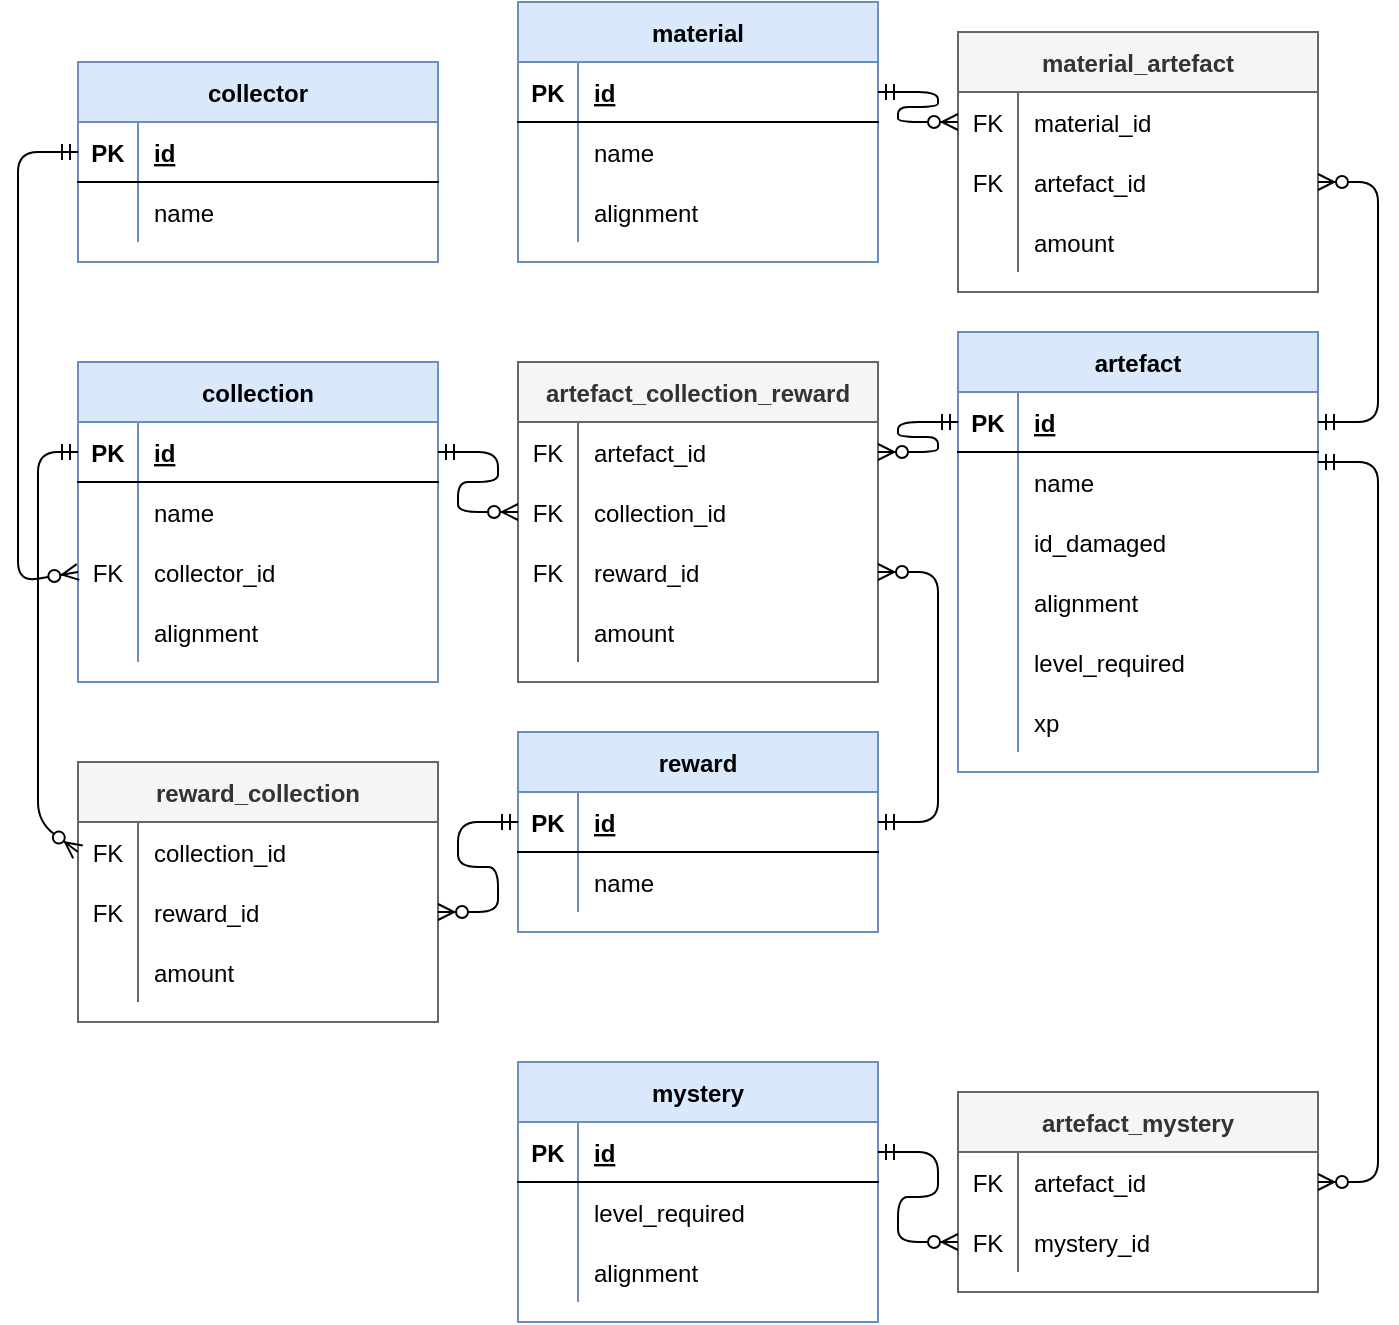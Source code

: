 <mxfile version="14.9.6" type="device"><diagram id="R2lEEEUBdFMjLlhIrx00" name="Page-1"><mxGraphModel dx="838" dy="638" grid="1" gridSize="10" guides="1" tooltips="1" connect="1" arrows="1" fold="1" page="1" pageScale="1" pageWidth="850" pageHeight="1100" math="0" shadow="0" extFonts="Permanent Marker^https://fonts.googleapis.com/css?family=Permanent+Marker"><root><mxCell id="0"/><mxCell id="1" parent="0"/><mxCell id="HinrUHQyk72ZlsqXEbxD-1" value="artefact" style="shape=table;startSize=30;container=1;collapsible=1;childLayout=tableLayout;fixedRows=1;rowLines=0;fontStyle=1;align=center;resizeLast=1;fillColor=#dae8fc;strokeColor=#6c8ebf;" parent="1" vertex="1"><mxGeometry x="480" y="305" width="180" height="220" as="geometry"/></mxCell><mxCell id="HinrUHQyk72ZlsqXEbxD-2" value="" style="shape=partialRectangle;collapsible=0;dropTarget=0;pointerEvents=0;fillColor=none;top=0;left=0;bottom=1;right=0;points=[[0,0.5],[1,0.5]];portConstraint=eastwest;" parent="HinrUHQyk72ZlsqXEbxD-1" vertex="1"><mxGeometry y="30" width="180" height="30" as="geometry"/></mxCell><mxCell id="HinrUHQyk72ZlsqXEbxD-3" value="PK" style="shape=partialRectangle;connectable=0;fillColor=none;top=0;left=0;bottom=0;right=0;fontStyle=1;overflow=hidden;" parent="HinrUHQyk72ZlsqXEbxD-2" vertex="1"><mxGeometry width="30" height="30" as="geometry"/></mxCell><mxCell id="HinrUHQyk72ZlsqXEbxD-4" value="id" style="shape=partialRectangle;connectable=0;fillColor=none;top=0;left=0;bottom=0;right=0;align=left;spacingLeft=6;fontStyle=5;overflow=hidden;" parent="HinrUHQyk72ZlsqXEbxD-2" vertex="1"><mxGeometry x="30" width="150" height="30" as="geometry"/></mxCell><mxCell id="4Q9ij4Tvd1RwikBB1unD-1" value="" style="shape=partialRectangle;collapsible=0;dropTarget=0;pointerEvents=0;fillColor=none;top=0;left=0;bottom=0;right=0;points=[[0,0.5],[1,0.5]];portConstraint=eastwest;" vertex="1" parent="HinrUHQyk72ZlsqXEbxD-1"><mxGeometry y="60" width="180" height="30" as="geometry"/></mxCell><mxCell id="4Q9ij4Tvd1RwikBB1unD-2" value="" style="shape=partialRectangle;connectable=0;fillColor=none;top=0;left=0;bottom=0;right=0;editable=1;overflow=hidden;" vertex="1" parent="4Q9ij4Tvd1RwikBB1unD-1"><mxGeometry width="30" height="30" as="geometry"/></mxCell><mxCell id="4Q9ij4Tvd1RwikBB1unD-3" value="name" style="shape=partialRectangle;connectable=0;fillColor=none;top=0;left=0;bottom=0;right=0;align=left;spacingLeft=6;overflow=hidden;" vertex="1" parent="4Q9ij4Tvd1RwikBB1unD-1"><mxGeometry x="30" width="150" height="30" as="geometry"/></mxCell><mxCell id="HinrUHQyk72ZlsqXEbxD-5" value="" style="shape=partialRectangle;collapsible=0;dropTarget=0;pointerEvents=0;fillColor=none;top=0;left=0;bottom=0;right=0;points=[[0,0.5],[1,0.5]];portConstraint=eastwest;" parent="HinrUHQyk72ZlsqXEbxD-1" vertex="1"><mxGeometry y="90" width="180" height="30" as="geometry"/></mxCell><mxCell id="HinrUHQyk72ZlsqXEbxD-6" value="" style="shape=partialRectangle;connectable=0;fillColor=none;top=0;left=0;bottom=0;right=0;editable=1;overflow=hidden;" parent="HinrUHQyk72ZlsqXEbxD-5" vertex="1"><mxGeometry width="30" height="30" as="geometry"/></mxCell><mxCell id="HinrUHQyk72ZlsqXEbxD-7" value="id_damaged" style="shape=partialRectangle;connectable=0;fillColor=none;top=0;left=0;bottom=0;right=0;align=left;spacingLeft=6;overflow=hidden;" parent="HinrUHQyk72ZlsqXEbxD-5" vertex="1"><mxGeometry x="30" width="150" height="30" as="geometry"/></mxCell><mxCell id="4Q9ij4Tvd1RwikBB1unD-20" value="" style="shape=partialRectangle;collapsible=0;dropTarget=0;pointerEvents=0;fillColor=none;top=0;left=0;bottom=0;right=0;points=[[0,0.5],[1,0.5]];portConstraint=eastwest;" vertex="1" parent="HinrUHQyk72ZlsqXEbxD-1"><mxGeometry y="120" width="180" height="30" as="geometry"/></mxCell><mxCell id="4Q9ij4Tvd1RwikBB1unD-21" value="" style="shape=partialRectangle;connectable=0;fillColor=none;top=0;left=0;bottom=0;right=0;editable=1;overflow=hidden;" vertex="1" parent="4Q9ij4Tvd1RwikBB1unD-20"><mxGeometry width="30" height="30" as="geometry"/></mxCell><mxCell id="4Q9ij4Tvd1RwikBB1unD-22" value="alignment" style="shape=partialRectangle;connectable=0;fillColor=none;top=0;left=0;bottom=0;right=0;align=left;spacingLeft=6;overflow=hidden;" vertex="1" parent="4Q9ij4Tvd1RwikBB1unD-20"><mxGeometry x="30" width="150" height="30" as="geometry"/></mxCell><mxCell id="HinrUHQyk72ZlsqXEbxD-11" value="" style="shape=partialRectangle;collapsible=0;dropTarget=0;pointerEvents=0;fillColor=none;top=0;left=0;bottom=0;right=0;points=[[0,0.5],[1,0.5]];portConstraint=eastwest;" parent="HinrUHQyk72ZlsqXEbxD-1" vertex="1"><mxGeometry y="150" width="180" height="30" as="geometry"/></mxCell><mxCell id="HinrUHQyk72ZlsqXEbxD-12" value="" style="shape=partialRectangle;connectable=0;fillColor=none;top=0;left=0;bottom=0;right=0;editable=1;overflow=hidden;" parent="HinrUHQyk72ZlsqXEbxD-11" vertex="1"><mxGeometry width="30" height="30" as="geometry"/></mxCell><mxCell id="HinrUHQyk72ZlsqXEbxD-13" value="level_required" style="shape=partialRectangle;connectable=0;fillColor=none;top=0;left=0;bottom=0;right=0;align=left;spacingLeft=6;overflow=hidden;" parent="HinrUHQyk72ZlsqXEbxD-11" vertex="1"><mxGeometry x="30" width="150" height="30" as="geometry"/></mxCell><mxCell id="HinrUHQyk72ZlsqXEbxD-167" value="" style="shape=partialRectangle;collapsible=0;dropTarget=0;pointerEvents=0;fillColor=none;top=0;left=0;bottom=0;right=0;points=[[0,0.5],[1,0.5]];portConstraint=eastwest;" parent="HinrUHQyk72ZlsqXEbxD-1" vertex="1"><mxGeometry y="180" width="180" height="30" as="geometry"/></mxCell><mxCell id="HinrUHQyk72ZlsqXEbxD-168" value="" style="shape=partialRectangle;connectable=0;fillColor=none;top=0;left=0;bottom=0;right=0;editable=1;overflow=hidden;" parent="HinrUHQyk72ZlsqXEbxD-167" vertex="1"><mxGeometry width="30" height="30" as="geometry"/></mxCell><mxCell id="HinrUHQyk72ZlsqXEbxD-169" value="xp" style="shape=partialRectangle;connectable=0;fillColor=none;top=0;left=0;bottom=0;right=0;align=left;spacingLeft=6;overflow=hidden;" parent="HinrUHQyk72ZlsqXEbxD-167" vertex="1"><mxGeometry x="30" width="150" height="30" as="geometry"/></mxCell><mxCell id="HinrUHQyk72ZlsqXEbxD-14" value="material" style="shape=table;startSize=30;container=1;collapsible=1;childLayout=tableLayout;fixedRows=1;rowLines=0;fontStyle=1;align=center;resizeLast=1;fillColor=#dae8fc;strokeColor=#6c8ebf;" parent="1" vertex="1"><mxGeometry x="260" y="140" width="180" height="130" as="geometry"/></mxCell><mxCell id="HinrUHQyk72ZlsqXEbxD-15" value="" style="shape=partialRectangle;collapsible=0;dropTarget=0;pointerEvents=0;fillColor=none;top=0;left=0;bottom=1;right=0;points=[[0,0.5],[1,0.5]];portConstraint=eastwest;" parent="HinrUHQyk72ZlsqXEbxD-14" vertex="1"><mxGeometry y="30" width="180" height="30" as="geometry"/></mxCell><mxCell id="HinrUHQyk72ZlsqXEbxD-16" value="PK" style="shape=partialRectangle;connectable=0;fillColor=none;top=0;left=0;bottom=0;right=0;fontStyle=1;overflow=hidden;" parent="HinrUHQyk72ZlsqXEbxD-15" vertex="1"><mxGeometry width="30" height="30" as="geometry"/></mxCell><mxCell id="HinrUHQyk72ZlsqXEbxD-17" value="id" style="shape=partialRectangle;connectable=0;fillColor=none;top=0;left=0;bottom=0;right=0;align=left;spacingLeft=6;fontStyle=5;overflow=hidden;" parent="HinrUHQyk72ZlsqXEbxD-15" vertex="1"><mxGeometry x="30" width="150" height="30" as="geometry"/></mxCell><mxCell id="HinrUHQyk72ZlsqXEbxD-53" value="" style="shape=partialRectangle;collapsible=0;dropTarget=0;pointerEvents=0;fillColor=none;top=0;left=0;bottom=0;right=0;points=[[0,0.5],[1,0.5]];portConstraint=eastwest;" parent="HinrUHQyk72ZlsqXEbxD-14" vertex="1"><mxGeometry y="60" width="180" height="30" as="geometry"/></mxCell><mxCell id="HinrUHQyk72ZlsqXEbxD-54" value="" style="shape=partialRectangle;connectable=0;fillColor=none;top=0;left=0;bottom=0;right=0;editable=1;overflow=hidden;" parent="HinrUHQyk72ZlsqXEbxD-53" vertex="1"><mxGeometry width="30" height="30" as="geometry"/></mxCell><mxCell id="HinrUHQyk72ZlsqXEbxD-55" value="name" style="shape=partialRectangle;connectable=0;fillColor=none;top=0;left=0;bottom=0;right=0;align=left;spacingLeft=6;overflow=hidden;" parent="HinrUHQyk72ZlsqXEbxD-53" vertex="1"><mxGeometry x="30" width="150" height="30" as="geometry"/></mxCell><mxCell id="HinrUHQyk72ZlsqXEbxD-21" value="" style="shape=partialRectangle;collapsible=0;dropTarget=0;pointerEvents=0;fillColor=none;top=0;left=0;bottom=0;right=0;points=[[0,0.5],[1,0.5]];portConstraint=eastwest;" parent="HinrUHQyk72ZlsqXEbxD-14" vertex="1"><mxGeometry y="90" width="180" height="30" as="geometry"/></mxCell><mxCell id="HinrUHQyk72ZlsqXEbxD-22" value="" style="shape=partialRectangle;connectable=0;fillColor=none;top=0;left=0;bottom=0;right=0;editable=1;overflow=hidden;" parent="HinrUHQyk72ZlsqXEbxD-21" vertex="1"><mxGeometry width="30" height="30" as="geometry"/></mxCell><mxCell id="HinrUHQyk72ZlsqXEbxD-23" value="alignment" style="shape=partialRectangle;connectable=0;fillColor=none;top=0;left=0;bottom=0;right=0;align=left;spacingLeft=6;overflow=hidden;" parent="HinrUHQyk72ZlsqXEbxD-21" vertex="1"><mxGeometry x="30" width="150" height="30" as="geometry"/></mxCell><mxCell id="HinrUHQyk72ZlsqXEbxD-27" value="collector" style="shape=table;startSize=30;container=1;collapsible=1;childLayout=tableLayout;fixedRows=1;rowLines=0;fontStyle=1;align=center;resizeLast=1;fillColor=#dae8fc;strokeColor=#6c8ebf;" parent="1" vertex="1"><mxGeometry x="40" y="170" width="180" height="100" as="geometry"/></mxCell><mxCell id="HinrUHQyk72ZlsqXEbxD-28" value="" style="shape=partialRectangle;collapsible=0;dropTarget=0;pointerEvents=0;fillColor=none;top=0;left=0;bottom=1;right=0;points=[[0,0.5],[1,0.5]];portConstraint=eastwest;" parent="HinrUHQyk72ZlsqXEbxD-27" vertex="1"><mxGeometry y="30" width="180" height="30" as="geometry"/></mxCell><mxCell id="HinrUHQyk72ZlsqXEbxD-29" value="PK" style="shape=partialRectangle;connectable=0;fillColor=none;top=0;left=0;bottom=0;right=0;fontStyle=1;overflow=hidden;" parent="HinrUHQyk72ZlsqXEbxD-28" vertex="1"><mxGeometry width="30" height="30" as="geometry"/></mxCell><mxCell id="HinrUHQyk72ZlsqXEbxD-30" value="id" style="shape=partialRectangle;connectable=0;fillColor=none;top=0;left=0;bottom=0;right=0;align=left;spacingLeft=6;fontStyle=5;overflow=hidden;" parent="HinrUHQyk72ZlsqXEbxD-28" vertex="1"><mxGeometry x="30" width="150" height="30" as="geometry"/></mxCell><mxCell id="4Q9ij4Tvd1RwikBB1unD-4" value="" style="shape=partialRectangle;collapsible=0;dropTarget=0;pointerEvents=0;fillColor=none;top=0;left=0;bottom=0;right=0;points=[[0,0.5],[1,0.5]];portConstraint=eastwest;" vertex="1" parent="HinrUHQyk72ZlsqXEbxD-27"><mxGeometry y="60" width="180" height="30" as="geometry"/></mxCell><mxCell id="4Q9ij4Tvd1RwikBB1unD-5" value="" style="shape=partialRectangle;connectable=0;fillColor=none;top=0;left=0;bottom=0;right=0;editable=1;overflow=hidden;" vertex="1" parent="4Q9ij4Tvd1RwikBB1unD-4"><mxGeometry width="30" height="30" as="geometry"/></mxCell><mxCell id="4Q9ij4Tvd1RwikBB1unD-6" value="name" style="shape=partialRectangle;connectable=0;fillColor=none;top=0;left=0;bottom=0;right=0;align=left;spacingLeft=6;overflow=hidden;" vertex="1" parent="4Q9ij4Tvd1RwikBB1unD-4"><mxGeometry x="30" width="150" height="30" as="geometry"/></mxCell><mxCell id="HinrUHQyk72ZlsqXEbxD-40" value="collection" style="shape=table;startSize=30;container=1;collapsible=1;childLayout=tableLayout;fixedRows=1;rowLines=0;fontStyle=1;align=center;resizeLast=1;fillColor=#dae8fc;strokeColor=#6c8ebf;" parent="1" vertex="1"><mxGeometry x="40" y="320" width="180" height="160" as="geometry"/></mxCell><mxCell id="HinrUHQyk72ZlsqXEbxD-41" value="" style="shape=partialRectangle;collapsible=0;dropTarget=0;pointerEvents=0;fillColor=none;top=0;left=0;bottom=1;right=0;points=[[0,0.5],[1,0.5]];portConstraint=eastwest;" parent="HinrUHQyk72ZlsqXEbxD-40" vertex="1"><mxGeometry y="30" width="180" height="30" as="geometry"/></mxCell><mxCell id="HinrUHQyk72ZlsqXEbxD-42" value="PK" style="shape=partialRectangle;connectable=0;fillColor=none;top=0;left=0;bottom=0;right=0;fontStyle=1;overflow=hidden;" parent="HinrUHQyk72ZlsqXEbxD-41" vertex="1"><mxGeometry width="30" height="30" as="geometry"/></mxCell><mxCell id="HinrUHQyk72ZlsqXEbxD-43" value="id" style="shape=partialRectangle;connectable=0;fillColor=none;top=0;left=0;bottom=0;right=0;align=left;spacingLeft=6;fontStyle=5;overflow=hidden;" parent="HinrUHQyk72ZlsqXEbxD-41" vertex="1"><mxGeometry x="30" width="150" height="30" as="geometry"/></mxCell><mxCell id="4Q9ij4Tvd1RwikBB1unD-7" value="" style="shape=partialRectangle;collapsible=0;dropTarget=0;pointerEvents=0;fillColor=none;top=0;left=0;bottom=0;right=0;points=[[0,0.5],[1,0.5]];portConstraint=eastwest;" vertex="1" parent="HinrUHQyk72ZlsqXEbxD-40"><mxGeometry y="60" width="180" height="30" as="geometry"/></mxCell><mxCell id="4Q9ij4Tvd1RwikBB1unD-8" value="" style="shape=partialRectangle;connectable=0;fillColor=none;top=0;left=0;bottom=0;right=0;editable=1;overflow=hidden;" vertex="1" parent="4Q9ij4Tvd1RwikBB1unD-7"><mxGeometry width="30" height="30" as="geometry"/></mxCell><mxCell id="4Q9ij4Tvd1RwikBB1unD-9" value="name" style="shape=partialRectangle;connectable=0;fillColor=none;top=0;left=0;bottom=0;right=0;align=left;spacingLeft=6;overflow=hidden;" vertex="1" parent="4Q9ij4Tvd1RwikBB1unD-7"><mxGeometry x="30" width="150" height="30" as="geometry"/></mxCell><mxCell id="HinrUHQyk72ZlsqXEbxD-44" value="" style="shape=partialRectangle;collapsible=0;dropTarget=0;pointerEvents=0;fillColor=none;top=0;left=0;bottom=0;right=0;points=[[0,0.5],[1,0.5]];portConstraint=eastwest;" parent="HinrUHQyk72ZlsqXEbxD-40" vertex="1"><mxGeometry y="90" width="180" height="30" as="geometry"/></mxCell><mxCell id="HinrUHQyk72ZlsqXEbxD-45" value="FK" style="shape=partialRectangle;connectable=0;fillColor=none;top=0;left=0;bottom=0;right=0;editable=1;overflow=hidden;" parent="HinrUHQyk72ZlsqXEbxD-44" vertex="1"><mxGeometry width="30" height="30" as="geometry"/></mxCell><mxCell id="HinrUHQyk72ZlsqXEbxD-46" value="collector_id" style="shape=partialRectangle;connectable=0;fillColor=none;top=0;left=0;bottom=0;right=0;align=left;spacingLeft=6;overflow=hidden;" parent="HinrUHQyk72ZlsqXEbxD-44" vertex="1"><mxGeometry x="30" width="150" height="30" as="geometry"/></mxCell><mxCell id="HinrUHQyk72ZlsqXEbxD-72" value="" style="shape=partialRectangle;collapsible=0;dropTarget=0;pointerEvents=0;fillColor=none;top=0;left=0;bottom=0;right=0;points=[[0,0.5],[1,0.5]];portConstraint=eastwest;" parent="HinrUHQyk72ZlsqXEbxD-40" vertex="1"><mxGeometry y="120" width="180" height="30" as="geometry"/></mxCell><mxCell id="HinrUHQyk72ZlsqXEbxD-73" value="" style="shape=partialRectangle;connectable=0;fillColor=none;top=0;left=0;bottom=0;right=0;editable=1;overflow=hidden;" parent="HinrUHQyk72ZlsqXEbxD-72" vertex="1"><mxGeometry width="30" height="30" as="geometry"/></mxCell><mxCell id="HinrUHQyk72ZlsqXEbxD-74" value="alignment" style="shape=partialRectangle;connectable=0;fillColor=none;top=0;left=0;bottom=0;right=0;align=left;spacingLeft=6;overflow=hidden;" parent="HinrUHQyk72ZlsqXEbxD-72" vertex="1"><mxGeometry x="30" width="150" height="30" as="geometry"/></mxCell><mxCell id="HinrUHQyk72ZlsqXEbxD-56" value="reward" style="shape=table;startSize=30;container=1;collapsible=1;childLayout=tableLayout;fixedRows=1;rowLines=0;fontStyle=1;align=center;resizeLast=1;fillColor=#dae8fc;strokeColor=#6c8ebf;" parent="1" vertex="1"><mxGeometry x="260" y="505" width="180" height="100" as="geometry"/></mxCell><mxCell id="HinrUHQyk72ZlsqXEbxD-57" value="" style="shape=partialRectangle;collapsible=0;dropTarget=0;pointerEvents=0;fillColor=none;top=0;left=0;bottom=1;right=0;points=[[0,0.5],[1,0.5]];portConstraint=eastwest;" parent="HinrUHQyk72ZlsqXEbxD-56" vertex="1"><mxGeometry y="30" width="180" height="30" as="geometry"/></mxCell><mxCell id="HinrUHQyk72ZlsqXEbxD-58" value="PK" style="shape=partialRectangle;connectable=0;fillColor=none;top=0;left=0;bottom=0;right=0;fontStyle=1;overflow=hidden;" parent="HinrUHQyk72ZlsqXEbxD-57" vertex="1"><mxGeometry width="30" height="30" as="geometry"/></mxCell><mxCell id="HinrUHQyk72ZlsqXEbxD-59" value="id" style="shape=partialRectangle;connectable=0;fillColor=none;top=0;left=0;bottom=0;right=0;align=left;spacingLeft=6;fontStyle=5;overflow=hidden;" parent="HinrUHQyk72ZlsqXEbxD-57" vertex="1"><mxGeometry x="30" width="150" height="30" as="geometry"/></mxCell><mxCell id="HinrUHQyk72ZlsqXEbxD-60" value="" style="shape=partialRectangle;collapsible=0;dropTarget=0;pointerEvents=0;fillColor=none;top=0;left=0;bottom=0;right=0;points=[[0,0.5],[1,0.5]];portConstraint=eastwest;" parent="HinrUHQyk72ZlsqXEbxD-56" vertex="1"><mxGeometry y="60" width="180" height="30" as="geometry"/></mxCell><mxCell id="HinrUHQyk72ZlsqXEbxD-61" value="" style="shape=partialRectangle;connectable=0;fillColor=none;top=0;left=0;bottom=0;right=0;editable=1;overflow=hidden;" parent="HinrUHQyk72ZlsqXEbxD-60" vertex="1"><mxGeometry width="30" height="30" as="geometry"/></mxCell><mxCell id="HinrUHQyk72ZlsqXEbxD-62" value="name" style="shape=partialRectangle;connectable=0;fillColor=none;top=0;left=0;bottom=0;right=0;align=left;spacingLeft=6;overflow=hidden;" parent="HinrUHQyk72ZlsqXEbxD-60" vertex="1"><mxGeometry x="30" width="150" height="30" as="geometry"/></mxCell><mxCell id="HinrUHQyk72ZlsqXEbxD-75" value="mystery" style="shape=table;startSize=30;container=1;collapsible=1;childLayout=tableLayout;fixedRows=1;rowLines=0;fontStyle=1;align=center;resizeLast=1;fillColor=#dae8fc;strokeColor=#6c8ebf;" parent="1" vertex="1"><mxGeometry x="260" y="670" width="180" height="130" as="geometry"/></mxCell><mxCell id="HinrUHQyk72ZlsqXEbxD-76" value="" style="shape=partialRectangle;collapsible=0;dropTarget=0;pointerEvents=0;fillColor=none;top=0;left=0;bottom=1;right=0;points=[[0,0.5],[1,0.5]];portConstraint=eastwest;" parent="HinrUHQyk72ZlsqXEbxD-75" vertex="1"><mxGeometry y="30" width="180" height="30" as="geometry"/></mxCell><mxCell id="HinrUHQyk72ZlsqXEbxD-77" value="PK" style="shape=partialRectangle;connectable=0;fillColor=none;top=0;left=0;bottom=0;right=0;fontStyle=1;overflow=hidden;" parent="HinrUHQyk72ZlsqXEbxD-76" vertex="1"><mxGeometry width="30" height="30" as="geometry"/></mxCell><mxCell id="HinrUHQyk72ZlsqXEbxD-78" value="id" style="shape=partialRectangle;connectable=0;fillColor=none;top=0;left=0;bottom=0;right=0;align=left;spacingLeft=6;fontStyle=5;overflow=hidden;" parent="HinrUHQyk72ZlsqXEbxD-76" vertex="1"><mxGeometry x="30" width="150" height="30" as="geometry"/></mxCell><mxCell id="HinrUHQyk72ZlsqXEbxD-79" value="" style="shape=partialRectangle;collapsible=0;dropTarget=0;pointerEvents=0;fillColor=none;top=0;left=0;bottom=0;right=0;points=[[0,0.5],[1,0.5]];portConstraint=eastwest;" parent="HinrUHQyk72ZlsqXEbxD-75" vertex="1"><mxGeometry y="60" width="180" height="30" as="geometry"/></mxCell><mxCell id="HinrUHQyk72ZlsqXEbxD-80" value="" style="shape=partialRectangle;connectable=0;fillColor=none;top=0;left=0;bottom=0;right=0;editable=1;overflow=hidden;" parent="HinrUHQyk72ZlsqXEbxD-79" vertex="1"><mxGeometry width="30" height="30" as="geometry"/></mxCell><mxCell id="HinrUHQyk72ZlsqXEbxD-81" value="level_required" style="shape=partialRectangle;connectable=0;fillColor=none;top=0;left=0;bottom=0;right=0;align=left;spacingLeft=6;overflow=hidden;" parent="HinrUHQyk72ZlsqXEbxD-79" vertex="1"><mxGeometry x="30" width="150" height="30" as="geometry"/></mxCell><mxCell id="HinrUHQyk72ZlsqXEbxD-82" value="" style="shape=partialRectangle;collapsible=0;dropTarget=0;pointerEvents=0;fillColor=none;top=0;left=0;bottom=0;right=0;points=[[0,0.5],[1,0.5]];portConstraint=eastwest;" parent="HinrUHQyk72ZlsqXEbxD-75" vertex="1"><mxGeometry y="90" width="180" height="30" as="geometry"/></mxCell><mxCell id="HinrUHQyk72ZlsqXEbxD-83" value="" style="shape=partialRectangle;connectable=0;fillColor=none;top=0;left=0;bottom=0;right=0;editable=1;overflow=hidden;" parent="HinrUHQyk72ZlsqXEbxD-82" vertex="1"><mxGeometry width="30" height="30" as="geometry"/></mxCell><mxCell id="HinrUHQyk72ZlsqXEbxD-84" value="alignment" style="shape=partialRectangle;connectable=0;fillColor=none;top=0;left=0;bottom=0;right=0;align=left;spacingLeft=6;overflow=hidden;" parent="HinrUHQyk72ZlsqXEbxD-82" vertex="1"><mxGeometry x="30" width="150" height="30" as="geometry"/></mxCell><mxCell id="HinrUHQyk72ZlsqXEbxD-118" value="reward_collection" style="shape=table;startSize=30;container=1;collapsible=1;childLayout=tableLayout;fixedRows=1;rowLines=0;fontStyle=1;align=center;resizeLast=1;fillColor=#f5f5f5;strokeColor=#666666;fontColor=#333333;" parent="1" vertex="1"><mxGeometry x="40" y="520" width="180" height="130" as="geometry"/></mxCell><mxCell id="HinrUHQyk72ZlsqXEbxD-122" value="" style="shape=partialRectangle;collapsible=0;dropTarget=0;pointerEvents=0;fillColor=none;top=0;left=0;bottom=0;right=0;points=[[0,0.5],[1,0.5]];portConstraint=eastwest;" parent="HinrUHQyk72ZlsqXEbxD-118" vertex="1"><mxGeometry y="30" width="180" height="30" as="geometry"/></mxCell><mxCell id="HinrUHQyk72ZlsqXEbxD-123" value="FK" style="shape=partialRectangle;connectable=0;fillColor=none;top=0;left=0;bottom=0;right=0;editable=1;overflow=hidden;" parent="HinrUHQyk72ZlsqXEbxD-122" vertex="1"><mxGeometry width="30" height="30" as="geometry"/></mxCell><mxCell id="HinrUHQyk72ZlsqXEbxD-124" value="collection_id" style="shape=partialRectangle;connectable=0;fillColor=none;top=0;left=0;bottom=0;right=0;align=left;spacingLeft=6;overflow=hidden;" parent="HinrUHQyk72ZlsqXEbxD-122" vertex="1"><mxGeometry x="30" width="150" height="30" as="geometry"/></mxCell><mxCell id="HinrUHQyk72ZlsqXEbxD-125" value="" style="shape=partialRectangle;collapsible=0;dropTarget=0;pointerEvents=0;fillColor=none;top=0;left=0;bottom=0;right=0;points=[[0,0.5],[1,0.5]];portConstraint=eastwest;" parent="HinrUHQyk72ZlsqXEbxD-118" vertex="1"><mxGeometry y="60" width="180" height="30" as="geometry"/></mxCell><mxCell id="HinrUHQyk72ZlsqXEbxD-126" value="FK" style="shape=partialRectangle;connectable=0;fillColor=none;top=0;left=0;bottom=0;right=0;editable=1;overflow=hidden;" parent="HinrUHQyk72ZlsqXEbxD-125" vertex="1"><mxGeometry width="30" height="30" as="geometry"/></mxCell><mxCell id="HinrUHQyk72ZlsqXEbxD-127" value="reward_id" style="shape=partialRectangle;connectable=0;fillColor=none;top=0;left=0;bottom=0;right=0;align=left;spacingLeft=6;overflow=hidden;" parent="HinrUHQyk72ZlsqXEbxD-125" vertex="1"><mxGeometry x="30" width="150" height="30" as="geometry"/></mxCell><mxCell id="HinrUHQyk72ZlsqXEbxD-183" value="" style="shape=partialRectangle;collapsible=0;dropTarget=0;pointerEvents=0;fillColor=none;top=0;left=0;bottom=0;right=0;points=[[0,0.5],[1,0.5]];portConstraint=eastwest;" parent="HinrUHQyk72ZlsqXEbxD-118" vertex="1"><mxGeometry y="90" width="180" height="30" as="geometry"/></mxCell><mxCell id="HinrUHQyk72ZlsqXEbxD-184" value="" style="shape=partialRectangle;connectable=0;fillColor=none;top=0;left=0;bottom=0;right=0;editable=1;overflow=hidden;" parent="HinrUHQyk72ZlsqXEbxD-183" vertex="1"><mxGeometry width="30" height="30" as="geometry"/></mxCell><mxCell id="HinrUHQyk72ZlsqXEbxD-185" value="amount" style="shape=partialRectangle;connectable=0;fillColor=none;top=0;left=0;bottom=0;right=0;align=left;spacingLeft=6;overflow=hidden;" parent="HinrUHQyk72ZlsqXEbxD-183" vertex="1"><mxGeometry x="30" width="150" height="30" as="geometry"/></mxCell><mxCell id="HinrUHQyk72ZlsqXEbxD-144" value="material_artefact" style="shape=table;startSize=30;container=1;collapsible=1;childLayout=tableLayout;fixedRows=1;rowLines=0;fontStyle=1;align=center;resizeLast=1;fillColor=#f5f5f5;strokeColor=#666666;fontColor=#333333;" parent="1" vertex="1"><mxGeometry x="480" y="155" width="180" height="130" as="geometry"/></mxCell><mxCell id="HinrUHQyk72ZlsqXEbxD-145" value="" style="shape=partialRectangle;collapsible=0;dropTarget=0;pointerEvents=0;fillColor=none;top=0;left=0;bottom=0;right=0;points=[[0,0.5],[1,0.5]];portConstraint=eastwest;" parent="HinrUHQyk72ZlsqXEbxD-144" vertex="1"><mxGeometry y="30" width="180" height="30" as="geometry"/></mxCell><mxCell id="HinrUHQyk72ZlsqXEbxD-146" value="FK" style="shape=partialRectangle;connectable=0;fillColor=none;top=0;left=0;bottom=0;right=0;editable=1;overflow=hidden;" parent="HinrUHQyk72ZlsqXEbxD-145" vertex="1"><mxGeometry width="30" height="30" as="geometry"/></mxCell><mxCell id="HinrUHQyk72ZlsqXEbxD-147" value="material_id" style="shape=partialRectangle;connectable=0;fillColor=none;top=0;left=0;bottom=0;right=0;align=left;spacingLeft=6;overflow=hidden;" parent="HinrUHQyk72ZlsqXEbxD-145" vertex="1"><mxGeometry x="30" width="150" height="30" as="geometry"/></mxCell><mxCell id="HinrUHQyk72ZlsqXEbxD-148" value="" style="shape=partialRectangle;collapsible=0;dropTarget=0;pointerEvents=0;fillColor=none;top=0;left=0;bottom=0;right=0;points=[[0,0.5],[1,0.5]];portConstraint=eastwest;" parent="HinrUHQyk72ZlsqXEbxD-144" vertex="1"><mxGeometry y="60" width="180" height="30" as="geometry"/></mxCell><mxCell id="HinrUHQyk72ZlsqXEbxD-149" value="FK" style="shape=partialRectangle;connectable=0;fillColor=none;top=0;left=0;bottom=0;right=0;editable=1;overflow=hidden;" parent="HinrUHQyk72ZlsqXEbxD-148" vertex="1"><mxGeometry width="30" height="30" as="geometry"/></mxCell><mxCell id="HinrUHQyk72ZlsqXEbxD-150" value="artefact_id" style="shape=partialRectangle;connectable=0;fillColor=none;top=0;left=0;bottom=0;right=0;align=left;spacingLeft=6;overflow=hidden;" parent="HinrUHQyk72ZlsqXEbxD-148" vertex="1"><mxGeometry x="30" width="150" height="30" as="geometry"/></mxCell><mxCell id="HinrUHQyk72ZlsqXEbxD-180" value="" style="shape=partialRectangle;collapsible=0;dropTarget=0;pointerEvents=0;fillColor=none;top=0;left=0;bottom=0;right=0;points=[[0,0.5],[1,0.5]];portConstraint=eastwest;" parent="HinrUHQyk72ZlsqXEbxD-144" vertex="1"><mxGeometry y="90" width="180" height="30" as="geometry"/></mxCell><mxCell id="HinrUHQyk72ZlsqXEbxD-181" value="" style="shape=partialRectangle;connectable=0;fillColor=none;top=0;left=0;bottom=0;right=0;editable=1;overflow=hidden;" parent="HinrUHQyk72ZlsqXEbxD-180" vertex="1"><mxGeometry width="30" height="30" as="geometry"/></mxCell><mxCell id="HinrUHQyk72ZlsqXEbxD-182" value="amount" style="shape=partialRectangle;connectable=0;fillColor=none;top=0;left=0;bottom=0;right=0;align=left;spacingLeft=6;overflow=hidden;" parent="HinrUHQyk72ZlsqXEbxD-180" vertex="1"><mxGeometry x="30" width="150" height="30" as="geometry"/></mxCell><mxCell id="HinrUHQyk72ZlsqXEbxD-151" value="" style="edgeStyle=entityRelationEdgeStyle;fontSize=12;html=1;endArrow=ERzeroToMany;startArrow=ERmandOne;exitX=1;exitY=0.5;exitDx=0;exitDy=0;" parent="1" source="HinrUHQyk72ZlsqXEbxD-15" target="HinrUHQyk72ZlsqXEbxD-145" edge="1"><mxGeometry width="100" height="100" relative="1" as="geometry"><mxPoint x="740" y="350" as="sourcePoint"/><mxPoint x="840" y="250" as="targetPoint"/></mxGeometry></mxCell><mxCell id="HinrUHQyk72ZlsqXEbxD-152" value="" style="edgeStyle=entityRelationEdgeStyle;fontSize=12;html=1;endArrow=ERzeroToMany;startArrow=ERmandOne;exitX=1;exitY=0.5;exitDx=0;exitDy=0;entryX=1;entryY=0.5;entryDx=0;entryDy=0;" parent="1" source="HinrUHQyk72ZlsqXEbxD-2" target="HinrUHQyk72ZlsqXEbxD-148" edge="1"><mxGeometry width="100" height="100" relative="1" as="geometry"><mxPoint x="710" y="330" as="sourcePoint"/><mxPoint x="810" y="230" as="targetPoint"/></mxGeometry></mxCell><mxCell id="HinrUHQyk72ZlsqXEbxD-153" value="artefact_mystery" style="shape=table;startSize=30;container=1;collapsible=1;childLayout=tableLayout;fixedRows=1;rowLines=0;fontStyle=1;align=center;resizeLast=1;fillColor=#f5f5f5;strokeColor=#666666;fontColor=#333333;" parent="1" vertex="1"><mxGeometry x="480" y="685" width="180" height="100" as="geometry"/></mxCell><mxCell id="HinrUHQyk72ZlsqXEbxD-154" value="" style="shape=partialRectangle;collapsible=0;dropTarget=0;pointerEvents=0;fillColor=none;top=0;left=0;bottom=0;right=0;points=[[0,0.5],[1,0.5]];portConstraint=eastwest;" parent="HinrUHQyk72ZlsqXEbxD-153" vertex="1"><mxGeometry y="30" width="180" height="30" as="geometry"/></mxCell><mxCell id="HinrUHQyk72ZlsqXEbxD-155" value="FK" style="shape=partialRectangle;connectable=0;fillColor=none;top=0;left=0;bottom=0;right=0;editable=1;overflow=hidden;" parent="HinrUHQyk72ZlsqXEbxD-154" vertex="1"><mxGeometry width="30" height="30" as="geometry"/></mxCell><mxCell id="HinrUHQyk72ZlsqXEbxD-156" value="artefact_id" style="shape=partialRectangle;connectable=0;fillColor=none;top=0;left=0;bottom=0;right=0;align=left;spacingLeft=6;overflow=hidden;" parent="HinrUHQyk72ZlsqXEbxD-154" vertex="1"><mxGeometry x="30" width="150" height="30" as="geometry"/></mxCell><mxCell id="HinrUHQyk72ZlsqXEbxD-157" value="" style="shape=partialRectangle;collapsible=0;dropTarget=0;pointerEvents=0;fillColor=none;top=0;left=0;bottom=0;right=0;points=[[0,0.5],[1,0.5]];portConstraint=eastwest;" parent="HinrUHQyk72ZlsqXEbxD-153" vertex="1"><mxGeometry y="60" width="180" height="30" as="geometry"/></mxCell><mxCell id="HinrUHQyk72ZlsqXEbxD-158" value="FK" style="shape=partialRectangle;connectable=0;fillColor=none;top=0;left=0;bottom=0;right=0;editable=1;overflow=hidden;" parent="HinrUHQyk72ZlsqXEbxD-157" vertex="1"><mxGeometry width="30" height="30" as="geometry"/></mxCell><mxCell id="HinrUHQyk72ZlsqXEbxD-159" value="mystery_id" style="shape=partialRectangle;connectable=0;fillColor=none;top=0;left=0;bottom=0;right=0;align=left;spacingLeft=6;overflow=hidden;" parent="HinrUHQyk72ZlsqXEbxD-157" vertex="1"><mxGeometry x="30" width="150" height="30" as="geometry"/></mxCell><mxCell id="HinrUHQyk72ZlsqXEbxD-160" value="" style="edgeStyle=entityRelationEdgeStyle;fontSize=12;html=1;endArrow=ERzeroToMany;startArrow=ERmandOne;exitX=1;exitY=0.5;exitDx=0;exitDy=0;entryX=0;entryY=0.5;entryDx=0;entryDy=0;" parent="1" source="HinrUHQyk72ZlsqXEbxD-76" target="HinrUHQyk72ZlsqXEbxD-157" edge="1"><mxGeometry width="100" height="100" relative="1" as="geometry"><mxPoint x="470" y="820" as="sourcePoint"/><mxPoint x="570" y="720" as="targetPoint"/></mxGeometry></mxCell><mxCell id="HinrUHQyk72ZlsqXEbxD-161" value="" style="edgeStyle=entityRelationEdgeStyle;fontSize=12;html=1;endArrow=ERzeroToMany;startArrow=ERmandOne;" parent="1" target="HinrUHQyk72ZlsqXEbxD-154" edge="1"><mxGeometry width="100" height="100" relative="1" as="geometry"><mxPoint x="660" y="370" as="sourcePoint"/><mxPoint x="690" y="690" as="targetPoint"/></mxGeometry></mxCell><mxCell id="HinrUHQyk72ZlsqXEbxD-164" value="" style="endArrow=ERzeroToMany;html=1;exitX=0;exitY=0.5;exitDx=0;exitDy=0;entryX=0;entryY=0.5;entryDx=0;entryDy=0;startArrow=ERmandOne;startFill=0;endFill=1;" parent="1" source="HinrUHQyk72ZlsqXEbxD-41" target="HinrUHQyk72ZlsqXEbxD-122" edge="1"><mxGeometry width="50" height="50" relative="1" as="geometry"><mxPoint x="260" y="520" as="sourcePoint"/><mxPoint x="310" y="470" as="targetPoint"/><Array as="points"><mxPoint x="20" y="365"/><mxPoint x="20" y="550"/></Array></mxGeometry></mxCell><mxCell id="HinrUHQyk72ZlsqXEbxD-165" value="" style="endArrow=ERzeroToMany;html=1;exitX=0;exitY=0.5;exitDx=0;exitDy=0;entryX=0;entryY=0.5;entryDx=0;entryDy=0;startArrow=ERmandOne;startFill=0;endFill=1;" parent="1" source="HinrUHQyk72ZlsqXEbxD-28" target="HinrUHQyk72ZlsqXEbxD-44" edge="1"><mxGeometry width="50" height="50" relative="1" as="geometry"><mxPoint x="140" y="320" as="sourcePoint"/><mxPoint x="190" y="270" as="targetPoint"/><Array as="points"><mxPoint x="10" y="215"/><mxPoint x="10" y="430"/></Array></mxGeometry></mxCell><mxCell id="HinrUHQyk72ZlsqXEbxD-166" value="" style="edgeStyle=entityRelationEdgeStyle;fontSize=12;html=1;endArrow=ERzeroToMany;startArrow=ERmandOne;exitX=0;exitY=0.5;exitDx=0;exitDy=0;entryX=1;entryY=0.5;entryDx=0;entryDy=0;" parent="1" source="HinrUHQyk72ZlsqXEbxD-57" target="HinrUHQyk72ZlsqXEbxD-125" edge="1"><mxGeometry width="100" height="100" relative="1" as="geometry"><mxPoint x="130" y="745" as="sourcePoint"/><mxPoint x="230" y="645" as="targetPoint"/></mxGeometry></mxCell><mxCell id="HinrUHQyk72ZlsqXEbxD-186" value="artefact_collection_reward" style="shape=table;startSize=30;container=1;collapsible=1;childLayout=tableLayout;fixedRows=1;rowLines=0;fontStyle=1;align=center;resizeLast=1;fillColor=#f5f5f5;strokeColor=#666666;fontColor=#333333;" parent="1" vertex="1"><mxGeometry x="260" y="320" width="180" height="160" as="geometry"/></mxCell><mxCell id="HinrUHQyk72ZlsqXEbxD-187" value="" style="shape=partialRectangle;collapsible=0;dropTarget=0;pointerEvents=0;fillColor=none;top=0;left=0;bottom=0;right=0;points=[[0,0.5],[1,0.5]];portConstraint=eastwest;" parent="HinrUHQyk72ZlsqXEbxD-186" vertex="1"><mxGeometry y="30" width="180" height="30" as="geometry"/></mxCell><mxCell id="HinrUHQyk72ZlsqXEbxD-188" value="FK" style="shape=partialRectangle;connectable=0;fillColor=none;top=0;left=0;bottom=0;right=0;editable=1;overflow=hidden;" parent="HinrUHQyk72ZlsqXEbxD-187" vertex="1"><mxGeometry width="30" height="30" as="geometry"/></mxCell><mxCell id="HinrUHQyk72ZlsqXEbxD-189" value="artefact_id" style="shape=partialRectangle;connectable=0;fillColor=none;top=0;left=0;bottom=0;right=0;align=left;spacingLeft=6;overflow=hidden;" parent="HinrUHQyk72ZlsqXEbxD-187" vertex="1"><mxGeometry x="30" width="150" height="30" as="geometry"/></mxCell><mxCell id="HinrUHQyk72ZlsqXEbxD-190" value="" style="shape=partialRectangle;collapsible=0;dropTarget=0;pointerEvents=0;fillColor=none;top=0;left=0;bottom=0;right=0;points=[[0,0.5],[1,0.5]];portConstraint=eastwest;" parent="HinrUHQyk72ZlsqXEbxD-186" vertex="1"><mxGeometry y="60" width="180" height="30" as="geometry"/></mxCell><mxCell id="HinrUHQyk72ZlsqXEbxD-191" value="FK" style="shape=partialRectangle;connectable=0;fillColor=none;top=0;left=0;bottom=0;right=0;editable=1;overflow=hidden;" parent="HinrUHQyk72ZlsqXEbxD-190" vertex="1"><mxGeometry width="30" height="30" as="geometry"/></mxCell><mxCell id="HinrUHQyk72ZlsqXEbxD-192" value="collection_id" style="shape=partialRectangle;connectable=0;fillColor=none;top=0;left=0;bottom=0;right=0;align=left;spacingLeft=6;overflow=hidden;" parent="HinrUHQyk72ZlsqXEbxD-190" vertex="1"><mxGeometry x="30" width="150" height="30" as="geometry"/></mxCell><mxCell id="HinrUHQyk72ZlsqXEbxD-196" value="" style="shape=partialRectangle;collapsible=0;dropTarget=0;pointerEvents=0;fillColor=none;top=0;left=0;bottom=0;right=0;points=[[0,0.5],[1,0.5]];portConstraint=eastwest;" parent="HinrUHQyk72ZlsqXEbxD-186" vertex="1"><mxGeometry y="90" width="180" height="30" as="geometry"/></mxCell><mxCell id="HinrUHQyk72ZlsqXEbxD-197" value="FK" style="shape=partialRectangle;connectable=0;fillColor=none;top=0;left=0;bottom=0;right=0;editable=1;overflow=hidden;" parent="HinrUHQyk72ZlsqXEbxD-196" vertex="1"><mxGeometry width="30" height="30" as="geometry"/></mxCell><mxCell id="HinrUHQyk72ZlsqXEbxD-198" value="reward_id" style="shape=partialRectangle;connectable=0;fillColor=none;top=0;left=0;bottom=0;right=0;align=left;spacingLeft=6;overflow=hidden;" parent="HinrUHQyk72ZlsqXEbxD-196" vertex="1"><mxGeometry x="30" width="150" height="30" as="geometry"/></mxCell><mxCell id="HinrUHQyk72ZlsqXEbxD-193" value="" style="shape=partialRectangle;collapsible=0;dropTarget=0;pointerEvents=0;fillColor=none;top=0;left=0;bottom=0;right=0;points=[[0,0.5],[1,0.5]];portConstraint=eastwest;" parent="HinrUHQyk72ZlsqXEbxD-186" vertex="1"><mxGeometry y="120" width="180" height="30" as="geometry"/></mxCell><mxCell id="HinrUHQyk72ZlsqXEbxD-194" value="" style="shape=partialRectangle;connectable=0;fillColor=none;top=0;left=0;bottom=0;right=0;editable=1;overflow=hidden;" parent="HinrUHQyk72ZlsqXEbxD-193" vertex="1"><mxGeometry width="30" height="30" as="geometry"/></mxCell><mxCell id="HinrUHQyk72ZlsqXEbxD-195" value="amount" style="shape=partialRectangle;connectable=0;fillColor=none;top=0;left=0;bottom=0;right=0;align=left;spacingLeft=6;overflow=hidden;" parent="HinrUHQyk72ZlsqXEbxD-193" vertex="1"><mxGeometry x="30" width="150" height="30" as="geometry"/></mxCell><mxCell id="HinrUHQyk72ZlsqXEbxD-205" value="" style="edgeStyle=entityRelationEdgeStyle;fontSize=12;html=1;endArrow=ERzeroToMany;startArrow=ERmandOne;exitX=1;exitY=0.5;exitDx=0;exitDy=0;entryX=0;entryY=0.5;entryDx=0;entryDy=0;" parent="1" source="HinrUHQyk72ZlsqXEbxD-41" target="HinrUHQyk72ZlsqXEbxD-190" edge="1"><mxGeometry width="100" height="100" relative="1" as="geometry"><mxPoint x="290" y="590" as="sourcePoint"/><mxPoint x="390" y="490" as="targetPoint"/></mxGeometry></mxCell><mxCell id="HinrUHQyk72ZlsqXEbxD-206" value="" style="edgeStyle=entityRelationEdgeStyle;fontSize=12;html=1;endArrow=ERzeroToMany;startArrow=ERmandOne;exitX=0;exitY=0.5;exitDx=0;exitDy=0;" parent="1" source="HinrUHQyk72ZlsqXEbxD-2" target="HinrUHQyk72ZlsqXEbxD-187" edge="1"><mxGeometry width="100" height="100" relative="1" as="geometry"><mxPoint x="220" y="650" as="sourcePoint"/><mxPoint x="320" y="550" as="targetPoint"/></mxGeometry></mxCell><mxCell id="HinrUHQyk72ZlsqXEbxD-208" value="" style="edgeStyle=entityRelationEdgeStyle;fontSize=12;html=1;endArrow=ERzeroToMany;startArrow=ERmandOne;exitX=1;exitY=0.5;exitDx=0;exitDy=0;" parent="1" source="HinrUHQyk72ZlsqXEbxD-57" target="HinrUHQyk72ZlsqXEbxD-196" edge="1"><mxGeometry width="100" height="100" relative="1" as="geometry"><mxPoint x="440" y="650" as="sourcePoint"/><mxPoint x="540" y="550" as="targetPoint"/></mxGeometry></mxCell></root></mxGraphModel></diagram></mxfile>